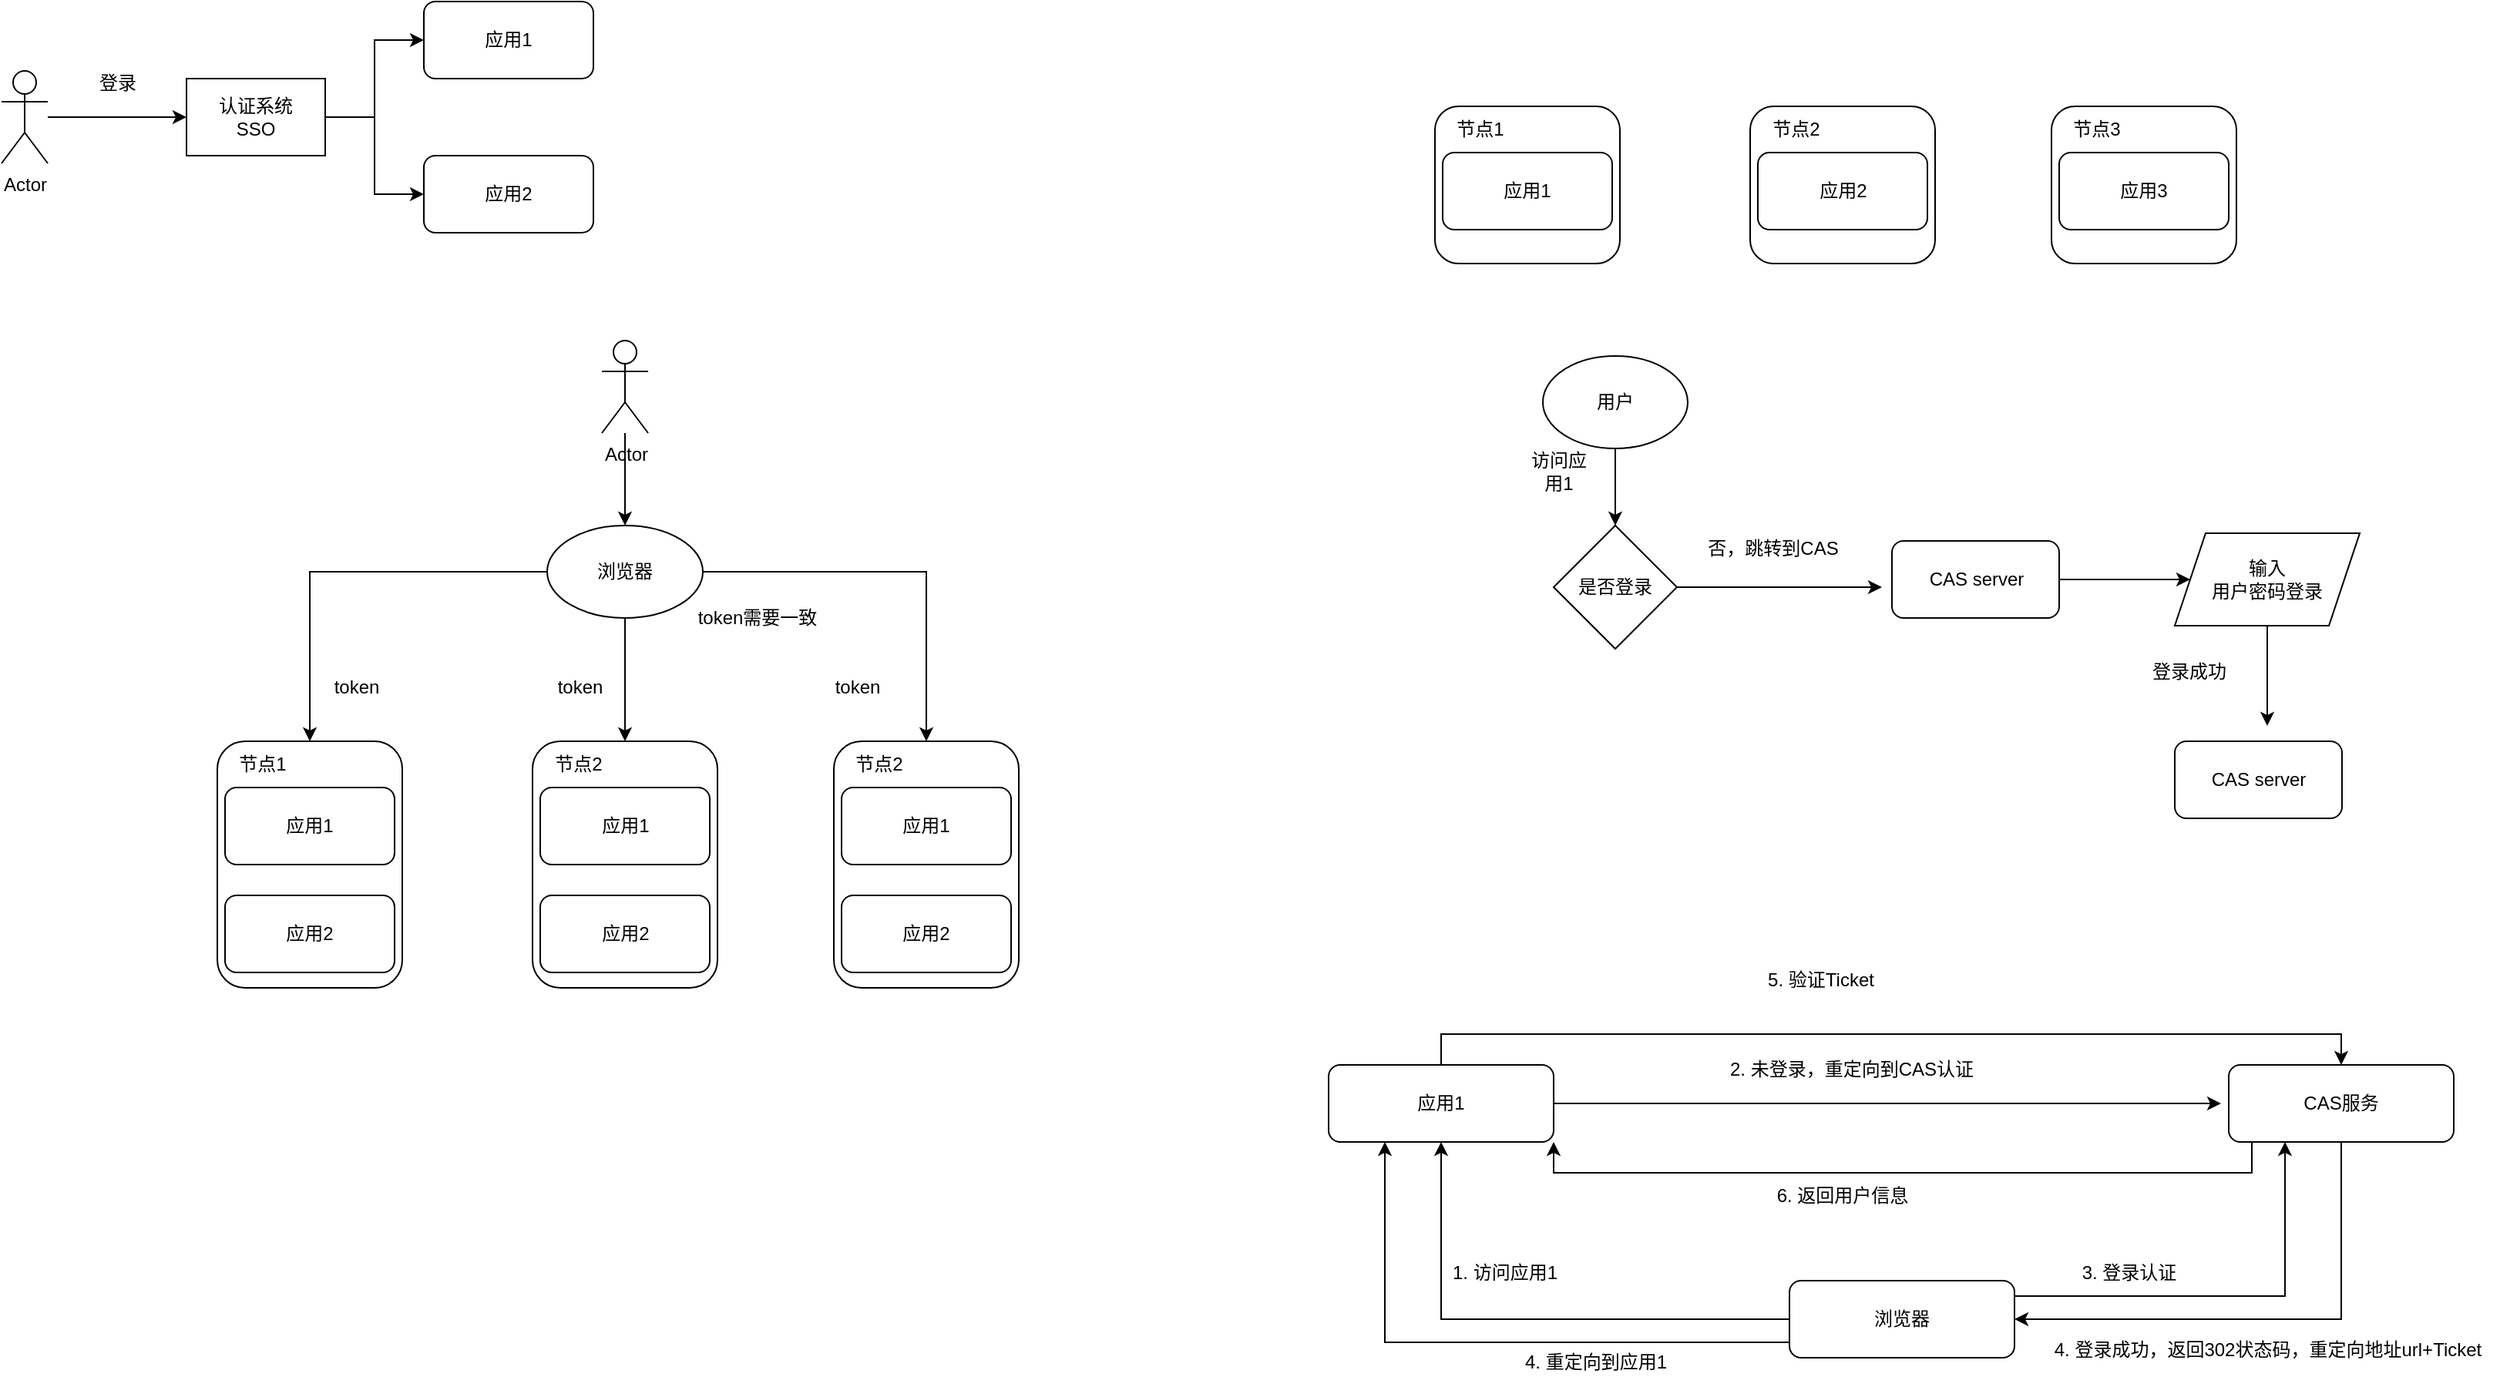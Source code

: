 <mxfile version="24.7.16">
  <diagram name="第 1 页" id="hUvAZ0WPvpxfvWi5kobd">
    <mxGraphModel dx="1259" dy="742" grid="1" gridSize="10" guides="1" tooltips="1" connect="1" arrows="1" fold="1" page="1" pageScale="1" pageWidth="827" pageHeight="1169" math="0" shadow="0">
      <root>
        <mxCell id="0" />
        <mxCell id="1" parent="0" />
        <mxCell id="kJZOsDaVOi0qlnuCAcyV-1" value="应用1" style="rounded=1;whiteSpace=wrap;html=1;" vertex="1" parent="1">
          <mxGeometry x="304" y="170" width="110" height="50" as="geometry" />
        </mxCell>
        <mxCell id="kJZOsDaVOi0qlnuCAcyV-2" value="应用2" style="rounded=1;whiteSpace=wrap;html=1;" vertex="1" parent="1">
          <mxGeometry x="304" y="270" width="110" height="50" as="geometry" />
        </mxCell>
        <mxCell id="kJZOsDaVOi0qlnuCAcyV-4" style="edgeStyle=orthogonalEdgeStyle;rounded=0;orthogonalLoop=1;jettySize=auto;html=1;entryX=0;entryY=0.5;entryDx=0;entryDy=0;" edge="1" parent="1" source="kJZOsDaVOi0qlnuCAcyV-3" target="kJZOsDaVOi0qlnuCAcyV-1">
          <mxGeometry relative="1" as="geometry" />
        </mxCell>
        <mxCell id="kJZOsDaVOi0qlnuCAcyV-5" style="edgeStyle=orthogonalEdgeStyle;rounded=0;orthogonalLoop=1;jettySize=auto;html=1;entryX=0;entryY=0.5;entryDx=0;entryDy=0;" edge="1" parent="1" source="kJZOsDaVOi0qlnuCAcyV-3" target="kJZOsDaVOi0qlnuCAcyV-2">
          <mxGeometry relative="1" as="geometry" />
        </mxCell>
        <mxCell id="kJZOsDaVOi0qlnuCAcyV-3" value="认证系统&lt;br&gt;SSO" style="rounded=0;whiteSpace=wrap;html=1;" vertex="1" parent="1">
          <mxGeometry x="150" y="220" width="90" height="50" as="geometry" />
        </mxCell>
        <mxCell id="kJZOsDaVOi0qlnuCAcyV-7" style="edgeStyle=orthogonalEdgeStyle;rounded=0;orthogonalLoop=1;jettySize=auto;html=1;entryX=0;entryY=0.5;entryDx=0;entryDy=0;" edge="1" parent="1" source="kJZOsDaVOi0qlnuCAcyV-6" target="kJZOsDaVOi0qlnuCAcyV-3">
          <mxGeometry relative="1" as="geometry" />
        </mxCell>
        <mxCell id="kJZOsDaVOi0qlnuCAcyV-6" value="Actor" style="shape=umlActor;verticalLabelPosition=bottom;verticalAlign=top;html=1;outlineConnect=0;" vertex="1" parent="1">
          <mxGeometry x="30" y="215" width="30" height="60" as="geometry" />
        </mxCell>
        <mxCell id="kJZOsDaVOi0qlnuCAcyV-8" value="登录" style="text;html=1;align=center;verticalAlign=middle;resizable=0;points=[];autosize=1;strokeColor=none;fillColor=none;" vertex="1" parent="1">
          <mxGeometry x="80" y="208" width="50" height="30" as="geometry" />
        </mxCell>
        <mxCell id="kJZOsDaVOi0qlnuCAcyV-9" value="" style="rounded=1;whiteSpace=wrap;html=1;" vertex="1" parent="1">
          <mxGeometry x="170" y="650" width="120" height="160" as="geometry" />
        </mxCell>
        <mxCell id="kJZOsDaVOi0qlnuCAcyV-10" value="节点1" style="text;html=1;align=center;verticalAlign=middle;resizable=0;points=[];autosize=1;strokeColor=none;fillColor=none;" vertex="1" parent="1">
          <mxGeometry x="174" y="650" width="50" height="30" as="geometry" />
        </mxCell>
        <mxCell id="kJZOsDaVOi0qlnuCAcyV-11" value="应用1" style="rounded=1;whiteSpace=wrap;html=1;" vertex="1" parent="1">
          <mxGeometry x="175" y="680" width="110" height="50" as="geometry" />
        </mxCell>
        <mxCell id="kJZOsDaVOi0qlnuCAcyV-12" value="应用2" style="rounded=1;whiteSpace=wrap;html=1;" vertex="1" parent="1">
          <mxGeometry x="175" y="750" width="110" height="50" as="geometry" />
        </mxCell>
        <mxCell id="kJZOsDaVOi0qlnuCAcyV-13" value="" style="rounded=1;whiteSpace=wrap;html=1;" vertex="1" parent="1">
          <mxGeometry x="374.5" y="650" width="120" height="160" as="geometry" />
        </mxCell>
        <mxCell id="kJZOsDaVOi0qlnuCAcyV-14" value="节点2" style="text;html=1;align=center;verticalAlign=middle;resizable=0;points=[];autosize=1;strokeColor=none;fillColor=none;" vertex="1" parent="1">
          <mxGeometry x="378.5" y="650" width="50" height="30" as="geometry" />
        </mxCell>
        <mxCell id="kJZOsDaVOi0qlnuCAcyV-15" value="应用1" style="rounded=1;whiteSpace=wrap;html=1;" vertex="1" parent="1">
          <mxGeometry x="379.5" y="680" width="110" height="50" as="geometry" />
        </mxCell>
        <mxCell id="kJZOsDaVOi0qlnuCAcyV-16" value="应用2" style="rounded=1;whiteSpace=wrap;html=1;" vertex="1" parent="1">
          <mxGeometry x="379.5" y="750" width="110" height="50" as="geometry" />
        </mxCell>
        <mxCell id="kJZOsDaVOi0qlnuCAcyV-37" style="edgeStyle=orthogonalEdgeStyle;rounded=0;orthogonalLoop=1;jettySize=auto;html=1;entryX=0.5;entryY=0;entryDx=0;entryDy=0;" edge="1" parent="1" source="kJZOsDaVOi0qlnuCAcyV-17" target="kJZOsDaVOi0qlnuCAcyV-25">
          <mxGeometry relative="1" as="geometry" />
        </mxCell>
        <mxCell id="kJZOsDaVOi0qlnuCAcyV-17" value="Actor" style="shape=umlActor;verticalLabelPosition=bottom;verticalAlign=top;html=1;outlineConnect=0;" vertex="1" parent="1">
          <mxGeometry x="419.5" y="390" width="30" height="60" as="geometry" />
        </mxCell>
        <mxCell id="kJZOsDaVOi0qlnuCAcyV-19" value="" style="rounded=1;whiteSpace=wrap;html=1;" vertex="1" parent="1">
          <mxGeometry x="570" y="650" width="120" height="160" as="geometry" />
        </mxCell>
        <mxCell id="kJZOsDaVOi0qlnuCAcyV-20" value="节点2" style="text;html=1;align=center;verticalAlign=middle;resizable=0;points=[];autosize=1;strokeColor=none;fillColor=none;" vertex="1" parent="1">
          <mxGeometry x="574" y="650" width="50" height="30" as="geometry" />
        </mxCell>
        <mxCell id="kJZOsDaVOi0qlnuCAcyV-21" value="应用1" style="rounded=1;whiteSpace=wrap;html=1;" vertex="1" parent="1">
          <mxGeometry x="575" y="680" width="110" height="50" as="geometry" />
        </mxCell>
        <mxCell id="kJZOsDaVOi0qlnuCAcyV-22" value="应用2" style="rounded=1;whiteSpace=wrap;html=1;" vertex="1" parent="1">
          <mxGeometry x="575" y="750" width="110" height="50" as="geometry" />
        </mxCell>
        <mxCell id="kJZOsDaVOi0qlnuCAcyV-29" style="edgeStyle=orthogonalEdgeStyle;rounded=0;orthogonalLoop=1;jettySize=auto;html=1;entryX=0.5;entryY=0;entryDx=0;entryDy=0;" edge="1" parent="1" source="kJZOsDaVOi0qlnuCAcyV-25" target="kJZOsDaVOi0qlnuCAcyV-9">
          <mxGeometry relative="1" as="geometry" />
        </mxCell>
        <mxCell id="kJZOsDaVOi0qlnuCAcyV-31" style="edgeStyle=orthogonalEdgeStyle;rounded=0;orthogonalLoop=1;jettySize=auto;html=1;entryX=0.5;entryY=0;entryDx=0;entryDy=0;" edge="1" parent="1" source="kJZOsDaVOi0qlnuCAcyV-25" target="kJZOsDaVOi0qlnuCAcyV-19">
          <mxGeometry relative="1" as="geometry" />
        </mxCell>
        <mxCell id="kJZOsDaVOi0qlnuCAcyV-32" style="edgeStyle=orthogonalEdgeStyle;rounded=0;orthogonalLoop=1;jettySize=auto;html=1;entryX=0.5;entryY=0;entryDx=0;entryDy=0;" edge="1" parent="1" source="kJZOsDaVOi0qlnuCAcyV-25" target="kJZOsDaVOi0qlnuCAcyV-13">
          <mxGeometry relative="1" as="geometry" />
        </mxCell>
        <mxCell id="kJZOsDaVOi0qlnuCAcyV-25" value="浏览器" style="ellipse;whiteSpace=wrap;html=1;" vertex="1" parent="1">
          <mxGeometry x="384" y="510" width="101" height="60" as="geometry" />
        </mxCell>
        <mxCell id="kJZOsDaVOi0qlnuCAcyV-33" value="token" style="text;html=1;align=center;verticalAlign=middle;resizable=0;points=[];autosize=1;strokeColor=none;fillColor=none;" vertex="1" parent="1">
          <mxGeometry x="235" y="600" width="50" height="30" as="geometry" />
        </mxCell>
        <mxCell id="kJZOsDaVOi0qlnuCAcyV-34" value="token" style="text;html=1;align=center;verticalAlign=middle;resizable=0;points=[];autosize=1;strokeColor=none;fillColor=none;" vertex="1" parent="1">
          <mxGeometry x="379.5" y="600" width="50" height="30" as="geometry" />
        </mxCell>
        <mxCell id="kJZOsDaVOi0qlnuCAcyV-35" value="token" style="text;html=1;align=center;verticalAlign=middle;resizable=0;points=[];autosize=1;strokeColor=none;fillColor=none;" vertex="1" parent="1">
          <mxGeometry x="560" y="600" width="50" height="30" as="geometry" />
        </mxCell>
        <mxCell id="kJZOsDaVOi0qlnuCAcyV-36" value="token需要一致" style="text;html=1;align=center;verticalAlign=middle;resizable=0;points=[];autosize=1;strokeColor=none;fillColor=none;" vertex="1" parent="1">
          <mxGeometry x="470" y="555" width="100" height="30" as="geometry" />
        </mxCell>
        <mxCell id="kJZOsDaVOi0qlnuCAcyV-39" value="" style="rounded=1;whiteSpace=wrap;html=1;" vertex="1" parent="1">
          <mxGeometry x="960" y="238" width="120" height="102" as="geometry" />
        </mxCell>
        <mxCell id="kJZOsDaVOi0qlnuCAcyV-40" value="节点1" style="text;html=1;align=center;verticalAlign=middle;resizable=0;points=[];autosize=1;strokeColor=none;fillColor=none;" vertex="1" parent="1">
          <mxGeometry x="964" y="238" width="50" height="30" as="geometry" />
        </mxCell>
        <mxCell id="kJZOsDaVOi0qlnuCAcyV-41" value="应用1" style="rounded=1;whiteSpace=wrap;html=1;" vertex="1" parent="1">
          <mxGeometry x="965" y="268" width="110" height="50" as="geometry" />
        </mxCell>
        <mxCell id="kJZOsDaVOi0qlnuCAcyV-43" value="" style="rounded=1;whiteSpace=wrap;html=1;" vertex="1" parent="1">
          <mxGeometry x="1164.5" y="238" width="120" height="102" as="geometry" />
        </mxCell>
        <mxCell id="kJZOsDaVOi0qlnuCAcyV-44" value="节点2" style="text;html=1;align=center;verticalAlign=middle;resizable=0;points=[];autosize=1;strokeColor=none;fillColor=none;" vertex="1" parent="1">
          <mxGeometry x="1168.5" y="238" width="50" height="30" as="geometry" />
        </mxCell>
        <mxCell id="kJZOsDaVOi0qlnuCAcyV-45" value="应用2" style="rounded=1;whiteSpace=wrap;html=1;" vertex="1" parent="1">
          <mxGeometry x="1169.5" y="268" width="110" height="50" as="geometry" />
        </mxCell>
        <mxCell id="kJZOsDaVOi0qlnuCAcyV-47" value="" style="rounded=1;whiteSpace=wrap;html=1;" vertex="1" parent="1">
          <mxGeometry x="1360" y="238" width="120" height="102" as="geometry" />
        </mxCell>
        <mxCell id="kJZOsDaVOi0qlnuCAcyV-48" value="节点3" style="text;html=1;align=center;verticalAlign=middle;resizable=0;points=[];autosize=1;strokeColor=none;fillColor=none;" vertex="1" parent="1">
          <mxGeometry x="1364" y="238" width="50" height="30" as="geometry" />
        </mxCell>
        <mxCell id="kJZOsDaVOi0qlnuCAcyV-49" value="应用3" style="rounded=1;whiteSpace=wrap;html=1;" vertex="1" parent="1">
          <mxGeometry x="1365" y="268" width="110" height="50" as="geometry" />
        </mxCell>
        <mxCell id="kJZOsDaVOi0qlnuCAcyV-57" style="edgeStyle=orthogonalEdgeStyle;rounded=0;orthogonalLoop=1;jettySize=auto;html=1;" edge="1" parent="1" source="kJZOsDaVOi0qlnuCAcyV-56">
          <mxGeometry relative="1" as="geometry">
            <mxPoint x="1077" y="510" as="targetPoint" />
          </mxGeometry>
        </mxCell>
        <mxCell id="kJZOsDaVOi0qlnuCAcyV-56" value="用户" style="ellipse;whiteSpace=wrap;html=1;" vertex="1" parent="1">
          <mxGeometry x="1030" y="400" width="94" height="60" as="geometry" />
        </mxCell>
        <mxCell id="kJZOsDaVOi0qlnuCAcyV-59" value="访问&lt;span style=&quot;text-wrap: wrap; font-size: 12px;&quot;&gt;应用1&lt;/span&gt;" style="text;html=1;align=center;verticalAlign=middle;resizable=0;points=[];autosize=1;strokeColor=none;fillColor=none;strokeWidth=1;fontSize=12;" vertex="1" parent="1">
          <mxGeometry x="1000" y="460" width="80" height="30" as="geometry" />
        </mxCell>
        <mxCell id="kJZOsDaVOi0qlnuCAcyV-62" style="edgeStyle=orthogonalEdgeStyle;rounded=0;orthogonalLoop=1;jettySize=auto;html=1;" edge="1" parent="1" source="kJZOsDaVOi0qlnuCAcyV-60">
          <mxGeometry relative="1" as="geometry">
            <mxPoint x="1250" y="550" as="targetPoint" />
          </mxGeometry>
        </mxCell>
        <mxCell id="kJZOsDaVOi0qlnuCAcyV-60" value="是否登录" style="rhombus;whiteSpace=wrap;html=1;" vertex="1" parent="1">
          <mxGeometry x="1037" y="510" width="80" height="80" as="geometry" />
        </mxCell>
        <mxCell id="kJZOsDaVOi0qlnuCAcyV-68" style="edgeStyle=orthogonalEdgeStyle;rounded=0;orthogonalLoop=1;jettySize=auto;html=1;entryX=0;entryY=0.5;entryDx=0;entryDy=0;" edge="1" parent="1" source="kJZOsDaVOi0qlnuCAcyV-61" target="kJZOsDaVOi0qlnuCAcyV-64">
          <mxGeometry relative="1" as="geometry" />
        </mxCell>
        <mxCell id="kJZOsDaVOi0qlnuCAcyV-61" value="CAS server" style="rounded=1;whiteSpace=wrap;html=1;" vertex="1" parent="1">
          <mxGeometry x="1256.5" y="520" width="108.5" height="50" as="geometry" />
        </mxCell>
        <mxCell id="kJZOsDaVOi0qlnuCAcyV-63" value="否，跳转到CAS" style="text;html=1;align=center;verticalAlign=middle;resizable=0;points=[];autosize=1;strokeColor=none;fillColor=none;" vertex="1" parent="1">
          <mxGeometry x="1124" y="510" width="110" height="30" as="geometry" />
        </mxCell>
        <mxCell id="kJZOsDaVOi0qlnuCAcyV-70" style="edgeStyle=orthogonalEdgeStyle;rounded=0;orthogonalLoop=1;jettySize=auto;html=1;" edge="1" parent="1" source="kJZOsDaVOi0qlnuCAcyV-64">
          <mxGeometry relative="1" as="geometry">
            <mxPoint x="1500" y="640" as="targetPoint" />
          </mxGeometry>
        </mxCell>
        <mxCell id="kJZOsDaVOi0qlnuCAcyV-64" value="输入&lt;div&gt;用户密码登录&lt;/div&gt;" style="shape=parallelogram;perimeter=parallelogramPerimeter;whiteSpace=wrap;html=1;fixedSize=1;" vertex="1" parent="1">
          <mxGeometry x="1440" y="515" width="120" height="60" as="geometry" />
        </mxCell>
        <mxCell id="kJZOsDaVOi0qlnuCAcyV-69" value="CAS server" style="rounded=1;whiteSpace=wrap;html=1;" vertex="1" parent="1">
          <mxGeometry x="1440" y="650" width="108.5" height="50" as="geometry" />
        </mxCell>
        <mxCell id="kJZOsDaVOi0qlnuCAcyV-71" value="登录成功" style="text;html=1;align=center;verticalAlign=middle;resizable=0;points=[];autosize=1;strokeColor=none;fillColor=none;" vertex="1" parent="1">
          <mxGeometry x="1414" y="590" width="70" height="30" as="geometry" />
        </mxCell>
        <mxCell id="kJZOsDaVOi0qlnuCAcyV-82" style="edgeStyle=orthogonalEdgeStyle;rounded=0;orthogonalLoop=1;jettySize=auto;html=1;" edge="1" parent="1" source="kJZOsDaVOi0qlnuCAcyV-72">
          <mxGeometry relative="1" as="geometry">
            <mxPoint x="1470" y="885" as="targetPoint" />
          </mxGeometry>
        </mxCell>
        <mxCell id="kJZOsDaVOi0qlnuCAcyV-96" style="edgeStyle=orthogonalEdgeStyle;rounded=0;orthogonalLoop=1;jettySize=auto;html=1;entryX=0.5;entryY=0;entryDx=0;entryDy=0;" edge="1" parent="1" source="kJZOsDaVOi0qlnuCAcyV-72" target="kJZOsDaVOi0qlnuCAcyV-74">
          <mxGeometry relative="1" as="geometry">
            <Array as="points">
              <mxPoint x="964" y="840" />
              <mxPoint x="1548" y="840" />
            </Array>
          </mxGeometry>
        </mxCell>
        <mxCell id="kJZOsDaVOi0qlnuCAcyV-72" value="应用1" style="rounded=1;whiteSpace=wrap;html=1;" vertex="1" parent="1">
          <mxGeometry x="891" y="860" width="146" height="50" as="geometry" />
        </mxCell>
        <mxCell id="kJZOsDaVOi0qlnuCAcyV-92" style="edgeStyle=orthogonalEdgeStyle;rounded=0;orthogonalLoop=1;jettySize=auto;html=1;entryX=1;entryY=0.5;entryDx=0;entryDy=0;" edge="1" parent="1" source="kJZOsDaVOi0qlnuCAcyV-74" target="kJZOsDaVOi0qlnuCAcyV-77">
          <mxGeometry relative="1" as="geometry">
            <Array as="points">
              <mxPoint x="1548" y="1025" />
            </Array>
          </mxGeometry>
        </mxCell>
        <mxCell id="kJZOsDaVOi0qlnuCAcyV-98" style="edgeStyle=orthogonalEdgeStyle;rounded=0;orthogonalLoop=1;jettySize=auto;html=1;entryX=1;entryY=1;entryDx=0;entryDy=0;" edge="1" parent="1" source="kJZOsDaVOi0qlnuCAcyV-74" target="kJZOsDaVOi0qlnuCAcyV-72">
          <mxGeometry relative="1" as="geometry">
            <Array as="points">
              <mxPoint x="1490" y="930" />
              <mxPoint x="1037" y="930" />
            </Array>
          </mxGeometry>
        </mxCell>
        <mxCell id="kJZOsDaVOi0qlnuCAcyV-74" value="CAS服务" style="rounded=1;whiteSpace=wrap;html=1;" vertex="1" parent="1">
          <mxGeometry x="1475" y="860" width="146" height="50" as="geometry" />
        </mxCell>
        <mxCell id="kJZOsDaVOi0qlnuCAcyV-81" style="edgeStyle=orthogonalEdgeStyle;rounded=0;orthogonalLoop=1;jettySize=auto;html=1;entryX=0.5;entryY=1;entryDx=0;entryDy=0;" edge="1" parent="1" source="kJZOsDaVOi0qlnuCAcyV-77" target="kJZOsDaVOi0qlnuCAcyV-72">
          <mxGeometry relative="1" as="geometry" />
        </mxCell>
        <mxCell id="kJZOsDaVOi0qlnuCAcyV-90" style="edgeStyle=orthogonalEdgeStyle;rounded=0;orthogonalLoop=1;jettySize=auto;html=1;entryX=0.25;entryY=1;entryDx=0;entryDy=0;" edge="1" parent="1" source="kJZOsDaVOi0qlnuCAcyV-77" target="kJZOsDaVOi0qlnuCAcyV-74">
          <mxGeometry relative="1" as="geometry">
            <Array as="points">
              <mxPoint x="1512" y="1010" />
            </Array>
          </mxGeometry>
        </mxCell>
        <mxCell id="kJZOsDaVOi0qlnuCAcyV-94" style="edgeStyle=orthogonalEdgeStyle;rounded=0;orthogonalLoop=1;jettySize=auto;html=1;entryX=0.25;entryY=1;entryDx=0;entryDy=0;" edge="1" parent="1" source="kJZOsDaVOi0qlnuCAcyV-77" target="kJZOsDaVOi0qlnuCAcyV-72">
          <mxGeometry relative="1" as="geometry">
            <Array as="points">
              <mxPoint x="928" y="1040" />
            </Array>
          </mxGeometry>
        </mxCell>
        <mxCell id="kJZOsDaVOi0qlnuCAcyV-77" value="浏览器" style="rounded=1;whiteSpace=wrap;html=1;" vertex="1" parent="1">
          <mxGeometry x="1190" y="1000" width="146" height="50" as="geometry" />
        </mxCell>
        <mxCell id="kJZOsDaVOi0qlnuCAcyV-80" value="1. 访问应用1" style="text;html=1;align=center;verticalAlign=middle;resizable=0;points=[];autosize=1;strokeColor=none;fillColor=none;" vertex="1" parent="1">
          <mxGeometry x="960" y="980" width="90" height="30" as="geometry" />
        </mxCell>
        <mxCell id="kJZOsDaVOi0qlnuCAcyV-83" value="2. 未登录，重定向到CAS认证" style="text;html=1;align=center;verticalAlign=middle;resizable=0;points=[];autosize=1;strokeColor=none;fillColor=none;" vertex="1" parent="1">
          <mxGeometry x="1140" y="848" width="180" height="30" as="geometry" />
        </mxCell>
        <mxCell id="kJZOsDaVOi0qlnuCAcyV-89" value="3. 登录认证" style="text;html=1;align=center;verticalAlign=middle;resizable=0;points=[];autosize=1;strokeColor=none;fillColor=none;" vertex="1" parent="1">
          <mxGeometry x="1370" y="980" width="80" height="30" as="geometry" />
        </mxCell>
        <mxCell id="kJZOsDaVOi0qlnuCAcyV-93" value="4. 登录成功，返回302状态码，重定向地址url+Ticket" style="text;html=1;align=center;verticalAlign=middle;resizable=0;points=[];autosize=1;strokeColor=none;fillColor=none;" vertex="1" parent="1">
          <mxGeometry x="1350" y="1030" width="300" height="30" as="geometry" />
        </mxCell>
        <mxCell id="kJZOsDaVOi0qlnuCAcyV-95" value="4. 重定向到应用1" style="text;html=1;align=center;verticalAlign=middle;resizable=0;points=[];autosize=1;strokeColor=none;fillColor=none;" vertex="1" parent="1">
          <mxGeometry x="1004" y="1038" width="120" height="30" as="geometry" />
        </mxCell>
        <mxCell id="kJZOsDaVOi0qlnuCAcyV-97" value="5. 验证Ticket" style="text;html=1;align=center;verticalAlign=middle;resizable=0;points=[];autosize=1;strokeColor=none;fillColor=none;" vertex="1" parent="1">
          <mxGeometry x="1164.5" y="790" width="90" height="30" as="geometry" />
        </mxCell>
        <mxCell id="kJZOsDaVOi0qlnuCAcyV-99" value="6. 返回用户信息" style="text;html=1;align=center;verticalAlign=middle;resizable=0;points=[];autosize=1;strokeColor=none;fillColor=none;" vertex="1" parent="1">
          <mxGeometry x="1168.5" y="930" width="110" height="30" as="geometry" />
        </mxCell>
      </root>
    </mxGraphModel>
  </diagram>
</mxfile>
